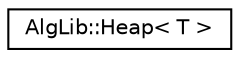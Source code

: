 digraph "Graphical Class Hierarchy"
{
  edge [fontname="Helvetica",fontsize="10",labelfontname="Helvetica",labelfontsize="10"];
  node [fontname="Helvetica",fontsize="10",shape=record];
  rankdir="LR";
  Node1 [label="AlgLib::Heap\< T \>",height=0.2,width=0.4,color="black", fillcolor="white", style="filled",URL="$class_alg_lib_1_1_heap.html"];
}
